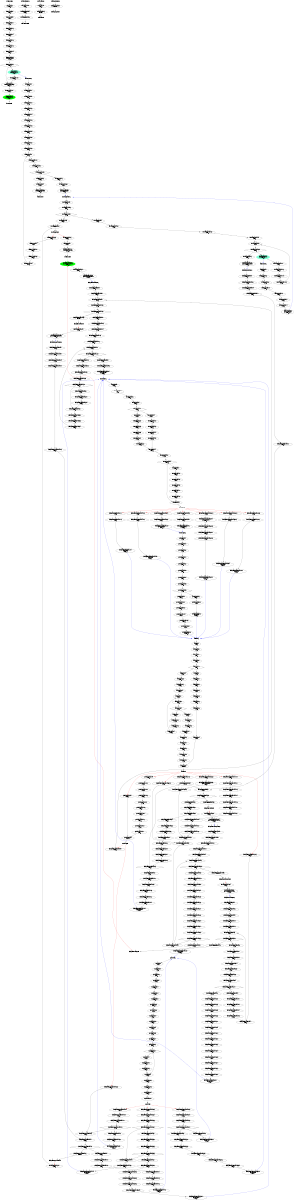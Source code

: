 digraph "CFG" {
fontsize=10;
orientation="portrait";
rankdir="TB";
size="10,8";
_thrFunc0___bb [fontsize=10, label="\"_thrFunc0___bb\"\nWCET=4", width="0.01"];
_thrFunc0___bb__7 [fontsize=10, label="\"_thrFunc0___bb__7\"\nWCET=4", width="0.01"];
_thrFunc0___bb__9 [fontsize=10, label="\"_thrFunc0___bb__9\"\nWCET=4", width="0.01"];
_thrFunc0___bb__11 [fontsize=10, label="\"_thrFunc0___bb__11\"\nWCET=4", width="0.01"];
_thrFunc0___bb__13 [fontsize=10, label="\"_thrFunc0___bb__13\"\nWCET=4", width="0.01"];
_thrFunc0___bb__14 [fontsize=10, label="\"_thrFunc0___bb__14\"\nWCET=4", width="0.01"];
_thrFunc0___bb__16 [fontsize=10, label="\"_thrFunc0___bb__16\"\nWCET=4", width="0.01"];
_thrFunc0___bb__18 [fontsize=10, label="\"_thrFunc0___bb__18\"\nWCET=6", width="0.01"];
_thrFunc0___bb__19 [fontsize=10, label="\"_thrFunc0___bb__19\"\nWCET=4", width="0.01"];
_thrFunc0___bb__20 [fontsize=10, label="_thrFunc0___bb__20\n(_thrFunc0_)mysingle\nWCET=13", width="0.01"];
_thrFunc0___bb__22 [fontsize=10, label="\"_thrFunc0___bb__22\"\nWCET=5", shape=diamond, width="0.01"];
_thrFunc0___bb11 [color=aquamarine, fontsize=10, label="_thrFunc0___bb11\nCREATE _taskFunc1_\nWCET=13", style=filled, width="0.01"];
_thrFunc0___bb11__1 [fontsize=10, label="\"_thrFunc0___bb11__1\"\nWCET=0", width="0.01"];
_thrFunc0___bb13 [fontsize=10, label="_thrFunc0___bb13\n(_thrFunc0_)leaving_single\nWCET=13", width="0.01"];
_thrFunc0___bb13__1 [fontsize=10, label="\"_thrFunc0___bb13__1\"\nWCET=0", width="0.01"];
_thrFunc0___bb14 [color=green, fontsize=10, label="_thrFunc0___bb14\n(_thrFunc0_)taskwait\nWCET=13", style=filled, width="0.01"];
_thrFunc0__entry [color="white", fontsize=10, height="0.01", label="_thrFunc0__entry", width="0.01"];
_thrFunc0__exit [color="white", fontsize=10, label="_thrFunc0__exit", width="0.01"];
_taskFunc1___bb [fontsize=10, label="\"_taskFunc1___bb\"\nWCET=4", width="0.01"];
_taskFunc1___bb__7 [fontsize=10, label="\"_taskFunc1___bb__7\"\nWCET=4", width="0.01"];
_taskFunc1___bb__9 [fontsize=10, label="\"_taskFunc1___bb__9\"\nWCET=4", width="0.01"];
_taskFunc1___bb__11 [fontsize=10, label="\"_taskFunc1___bb__11\"\nWCET=4", width="0.01"];
_taskFunc1___bb__13 [fontsize=10, label="\"_taskFunc1___bb__13\"\nWCET=4", width="0.01"];
_taskFunc1___bb__14 [fontsize=10, label="\"_taskFunc1___bb__14\"\nWCET=4", width="0.01"];
_taskFunc1___bb__16 [fontsize=10, label="\"_taskFunc1___bb__16\"\nWCET=4", width="0.01"];
_taskFunc1___bb__18 [fontsize=10, label="\"_taskFunc1___bb__18\"\nWCET=6", width="0.01"];
_taskFunc1___bb__19 [fontsize=10, label="\"_taskFunc1___bb__19\"\nWCET=4", width="0.01"];
_taskFunc1___bb__20 [fontsize=10, label="\"_taskFunc1___bb__20\"\nWCET=4", width="0.01"];
_taskFunc1___bb__21 [fontsize=10, label="\"_taskFunc1___bb__21\"\nWCET=4", width="0.01"];
_taskFunc1___bb__22 [fontsize=10, label="\"_taskFunc1___bb__22\"\nWCET=0", width="0.01"];
_taskFunc1___bb10 [fontsize=10, label="\"_taskFunc1___bb10\"\nWCET=4", width="0.01"];
_taskFunc1___bb10__1 [fontsize=10, label="\"_taskFunc1___bb10__1\"\nWCET=4", width="0.01"];
_taskFunc1___bb10__2 [fontsize=10, label="\"_taskFunc1___bb10__2\"\nWCET=4", width="0.01"];
_taskFunc1___bb10__5 [fontsize=10, label="\"_taskFunc1___bb10__5\"\nWCET=6", shape=diamond, width="0.01"];
_taskFunc1___bb16 [fontsize=10, label="\"_taskFunc1___bb16\"\nWCET=4", width="0.01"];
_taskFunc1___bb16__1 [fontsize=10, label="\"_taskFunc1___bb16__1\"\nWCET=4", width="0.01"];
_taskFunc1___bb16__2 [fontsize=10, label="_taskFunc1___bb16__2\nCALL sim_village_par\nWCET=13", width="0.01"];
_taskFunc1___bb16__3 [fontsize=10, label="\"_taskFunc1___bb16__3\"\nWCET=0", width="0.01"];
_taskFunc1___bb19 [fontsize=10, label="\"_taskFunc1___bb19\"\nWCET=4", width="0.01"];
_taskFunc1___bb19__1 [fontsize=10, label="\"_taskFunc1___bb19__1\"\nWCET=4", width="0.01"];
_taskFunc1___bb19__3 [fontsize=10, label="\"_taskFunc1___bb19__3\"\nWCET=6", width="0.01"];
_taskFunc1___bb19__4 [fontsize=10, label="\"_taskFunc1___bb19__4\"\nWCET=0", width="0.01"];
_taskFunc1___bb23 [fontsize=10, label="\"_taskFunc1___bb23\"\nWCET=0", width="0.01"];
_taskFunc1___bb24 [fontsize=10, label="\"_taskFunc1___bb24\"\nWCET=4", width="0.01"];
_taskFunc1___bb24__2 [fontsize=10, label="_taskFunc1___bb24__2\n(_taskFunc1_)taskenv_free\nWCET=13", width="0.01"];
_taskFunc1__entry [color="white", fontsize=10, height="0.01", label="_taskFunc1__entry", width="0.01"];
_taskFunc1__exit [color="white", fontsize=10, label="_taskFunc1__exit", width="0.01"];
sim_village_par__bb [fontsize=10, label="\"sim_village_par__bb\"\nWCET=4", width="0.01"];
sim_village_par__bb__5 [fontsize=10, label="\"sim_village_par__bb__5\"\nWCET=4", width="0.01"];
sim_village_par__bb__7 [fontsize=10, label="\"sim_village_par__bb__7\"\nWCET=5", shape=diamond, width="0.01"];
sim_village_par__bb3 [fontsize=10, label="\"sim_village_par__bb3\"\nWCET=0", width="0.01"];
sim_village_par__bb4 [fontsize=10, label="\"sim_village_par__bb4\"\nWCET=4", width="0.01"];
sim_village_par__bb4__2 [fontsize=10, label="\"sim_village_par__bb4__2\"\nWCET=6", width="0.01"];
sim_village_par__bb4__3 [fontsize=10, label="\"sim_village_par__bb4__3\"\nWCET=4", width="0.01"];
sim_village_par__bb4__4 [fontsize=10, label="\"sim_village_par__bb4__4\"\nWCET=0", width="0.01"];
sim_village_par__bb8 [fontsize=10, label="\"sim_village_par__bb8\"\nWCET=4", width="0.01"];
sim_village_par__bb8__2 [fontsize=10, label="\"sim_village_par__bb8__2\"\nWCET=5", shape=diamond, width="0.01"];
sim_village_par__bb11 [color=aquamarine, fontsize=10, label="sim_village_par__bb11\nCREATE _taskFunc0_\nWCET=13", style=filled, width="0.01"];
sim_village_par__bb11__1 [fontsize=10, label="\"sim_village_par__bb11__1\"\nWCET=4", width="0.01"];
sim_village_par__bb11__3 [fontsize=10, label="\"sim_village_par__bb11__3\"\nWCET=6", width="0.01"];
sim_village_par__bb11__4 [fontsize=10, label="\"sim_village_par__bb11__4\"\nWCET=4", width="0.01"];
sim_village_par__bb11__5 [fontsize=10, label="\"sim_village_par__bb11__5\"\nWCET=0", width="0.01"];
sim_village_par__bb16 [fontsize=10, label="\"sim_village_par__bb16\"\nWCET=4", width="0.01"];
sim_village_par__bb16__1 [fontsize=10, label="sim_village_par__bb16__1\nCALL check_patients_inside\nWCET=13", width="0.01"];
sim_village_par__bb16__2 [fontsize=10, label="\"sim_village_par__bb16__2\"\nWCET=4", width="0.01"];
sim_village_par__bb16__3 [fontsize=10, label="sim_village_par__bb16__3\nCALL check_patients_assess_par\nWCET=13", width="0.01"];
sim_village_par__bb16__4 [fontsize=10, label="\"sim_village_par__bb16__4\"\nWCET=4", width="0.01"];
sim_village_par__bb16__5 [fontsize=10, label="sim_village_par__bb16__5\nCALL check_patients_waiting\nWCET=13", width="0.01"];
sim_village_par__bb16__6 [color=green, fontsize=10, label="sim_village_par__bb16__6\n(sim_village_par)taskwait\nWCET=13", style=filled, width="0.01"];
sim_village_par__bb16__7 [fontsize=10, label="\"sim_village_par__bb16__7\"\nWCET=4", width="0.01"];
sim_village_par__bb16__8 [fontsize=10, label="sim_village_par__bb16__8\nCALL check_patients_realloc\nWCET=13", width="0.01"];
sim_village_par__bb16__9 [fontsize=10, label="\"sim_village_par__bb16__9\"\nWCET=4", width="0.01"];
sim_village_par__bb16__10 [fontsize=10, label="sim_village_par__bb16__10\nCALL check_patients_population\nWCET=13", width="0.01"];
sim_village_par__bb16__11 [fontsize=10, label="\"sim_village_par__bb16__11\"\nWCET=0", width="0.01"];
sim_village_par__bb22 [fontsize=10, label="\"sim_village_par__bb22\"\nRETURN\n", width="0.01"];
sim_village_par_entry [color="white", fontsize=10, height="0.01", label="sim_village_par_entry", width="0.01"];
sim_village_par_exit [color="white", fontsize=10, label="sim_village_par_exit", shape=diamond, width="0.01"];
_taskFunc0___bb [fontsize=10, label="\"_taskFunc0___bb\"\nWCET=4", width="0.01"];
_taskFunc0___bb__6 [fontsize=10, label="\"_taskFunc0___bb__6\"\nWCET=4", width="0.01"];
_taskFunc0___bb__8 [fontsize=10, label="\"_taskFunc0___bb__8\"\nWCET=4", width="0.01"];
_taskFunc0___bb__10 [fontsize=10, label="\"_taskFunc0___bb__10\"\nWCET=4", width="0.01"];
_taskFunc0___bb__12 [fontsize=10, label="\"_taskFunc0___bb__12\"\nWCET=4", width="0.01"];
_taskFunc0___bb__13 [fontsize=10, label="\"_taskFunc0___bb__13\"\nWCET=4", width="0.01"];
_taskFunc0___bb__14 [fontsize=10, label="\"_taskFunc0___bb__14\"\nWCET=4", width="0.01"];
_taskFunc0___bb__15 [fontsize=10, label="_taskFunc0___bb__15\nCALL sim_village_par\nWCET=13", width="0.01"];
_taskFunc0___bb__16 [fontsize=10, label="\"_taskFunc0___bb__16\"\nWCET=0", width="0.01"];
_taskFunc0___bb7 [fontsize=10, label="\"_taskFunc0___bb7\"\nWCET=4", width="0.01"];
_taskFunc0___bb7__2 [fontsize=10, label="_taskFunc0___bb7__2\n(_taskFunc0_)taskenv_free\nWCET=13", width="0.01"];
_taskFunc0__entry [color="white", fontsize=10, height="0.01", label="_taskFunc0__entry", width="0.01"];
_taskFunc0__exit [color="white", fontsize=10, label="_taskFunc0__exit", width="0.01"];
ort_taskenv_free__bb [fontsize=10, label="\"ort_taskenv_free__bb\"\nWCET=4", width="0.01"];
ort_taskenv_free__bb__4 [fontsize=10, label="\"ort_taskenv_free__bb__4\"\nWCET=4", width="0.01"];
ort_taskenv_free__bb__6 [fontsize=10, label="\"ort_taskenv_free__bb__6\"\nRETURN\n", width="0.01"];
ort_taskenv_free_entry [color="white", fontsize=10, height="0.01", label="ort_taskenv_free_entry", width="0.01"];
ort_taskenv_free_exit [color="white", fontsize=10, label="ort_taskenv_free_exit", width="0.01"];
check_patients_inside__bb [fontsize=10, label="\"check_patients_inside__bb\"\nWCET=4", width="0.01"];
check_patients_inside__bb__6 [fontsize=10, label="\"check_patients_inside__bb__6\"\nWCET=4", width="0.01"];
check_patients_inside__bb__9 [fontsize=10, label="\"check_patients_inside__bb__9\"\nWCET=8", width="0.01"];
check_patients_inside__bb__10 [fontsize=10, label="\"check_patients_inside__bb__10\"\nWCET=4", width="0.01"];
check_patients_inside__bb__12 [fontsize=10, label="\"check_patients_inside__bb__12\"\nWCET=0", width="0.01"];
check_patients_inside__bb5 [fontsize=10, label="\"check_patients_inside__bb5\"\nWCET=4", width="0.01"];
check_patients_inside__bb5__2 [fontsize=10, label="\"check_patients_inside__bb5__2\"\nWCET=5", shape=diamond, width="0.01"];
check_patients_inside__bb8 [fontsize=10, label="\"check_patients_inside__bb8\"\nWCET=4", width="0.01"];
check_patients_inside__bb8__1 [fontsize=10, label="\"check_patients_inside__bb8__1\"\nWCET=4", width="0.01"];
check_patients_inside__bb8__2 [fontsize=10, label="\"check_patients_inside__bb8__2\"\nWCET=4", width="0.01"];
check_patients_inside__bb8__4 [fontsize=10, label="\"check_patients_inside__bb8__4\"\nWCET=6", width="0.01"];
check_patients_inside__bb8__5 [fontsize=10, label="\"check_patients_inside__bb8__5\"\nWCET=4", width="0.01"];
check_patients_inside__bb8__6 [fontsize=10, label="\"check_patients_inside__bb8__6\"\nWCET=4", width="0.01"];
check_patients_inside__bb8__7 [fontsize=10, label="\"check_patients_inside__bb8__7\"\nWCET=6", width="0.01"];
check_patients_inside__bb8__8 [fontsize=10, label="\"check_patients_inside__bb8__8\"\nWCET=4", width="0.01"];
check_patients_inside__bb8__10 [fontsize=10, label="\"check_patients_inside__bb8__10\"\nWCET=6", width="0.01"];
check_patients_inside__bb8__11 [fontsize=10, label="\"check_patients_inside__bb8__11\"\nWCET=4", width="0.01"];
check_patients_inside__bb8__13 [fontsize=10, label="\"check_patients_inside__bb8__13\"\nWCET=6", width="0.01"];
check_patients_inside__bb8__15 [fontsize=10, label="\"check_patients_inside__bb8__15\"\nWCET=5", shape=diamond, width="0.01"];
check_patients_inside__bb21 [fontsize=10, label="\"check_patients_inside__bb21\"\nWCET=4", width="0.01"];
check_patients_inside__bb21__2 [fontsize=10, label="\"check_patients_inside__bb21__2\"\nWCET=8", width="0.01"];
check_patients_inside__bb21__3 [fontsize=10, label="\"check_patients_inside__bb21__3\"\nWCET=4", width="0.01"];
check_patients_inside__bb21__5 [fontsize=10, label="\"check_patients_inside__bb21__5\"\nWCET=6", width="0.01"];
check_patients_inside__bb21__6 [fontsize=10, label="\"check_patients_inside__bb21__6\"\nWCET=4", width="0.01"];
check_patients_inside__bb21__9 [fontsize=10, label="\"check_patients_inside__bb21__9\"\nWCET=4", width="0.01"];
check_patients_inside__bb21__10 [fontsize=10, label="check_patients_inside__bb21__10\nCALL removeList\nWCET=17", width="0.01"];
check_patients_inside__bb21__11 [fontsize=10, label="\"check_patients_inside__bb21__11\"\nWCET=4", width="0.01"];
check_patients_inside__bb21__13 [fontsize=10, label="\"check_patients_inside__bb21__13\"\nWCET=4", width="0.01"];
check_patients_inside__bb21__14 [fontsize=10, label="check_patients_inside__bb21__14\nCALL addList\nWCET=15", width="0.01"];
check_patients_inside__bb21__15 [fontsize=10, label="\"check_patients_inside__bb21__15\"\nWCET=0", width="0.01"];
check_patients_inside__bb34 [fontsize=10, label="\"check_patients_inside__bb34\"\nWCET=0", width="0.01"];
check_patients_inside__bb35 [fontsize=10, label="\"check_patients_inside__bb35\"\nRETURN\n", width="0.01"];
check_patients_inside_entry [color="white", fontsize=10, height="0.01", label="check_patients_inside_entry", width="0.01"];
check_patients_inside_exit [color="white", fontsize=10, label="check_patients_inside_exit", width="0.01"];
removeList__bb [fontsize=10, label="\"removeList__bb\"\nWCET=4", width="0.01"];
removeList__bb__4 [fontsize=10, label="\"removeList__bb__4\"\nWCET=4", width="0.01"];
removeList__bb__6 [fontsize=10, label="\"removeList__bb__6\"\nWCET=4", width="0.01"];
removeList__bb__8 [fontsize=10, label="\"removeList__bb__8\"\nWCET=6", width="0.01"];
removeList__bb__10 [fontsize=10, label="\"removeList__bb__10\"\nWCET=5", shape=diamond, width="0.01"];
removeList__bb6 [fontsize=10, label="\"removeList__bb6\"\nWCET=4", width="0.01"];
removeList__bb6__2 [fontsize=10, label="\"removeList__bb6__2\"\nWCET=6", width="0.01"];
removeList__bb6__3 [fontsize=10, label="\"removeList__bb6__3\"\nWCET=4", width="0.01"];
removeList__bb6__5 [fontsize=10, label="\"removeList__bb6__5\"\nWCET=6", width="0.01"];
removeList__bb6__7 [fontsize=10, label="\"removeList__bb6__7\"\nWCET=6", width="0.01"];
removeList__bb6__8 [fontsize=10, label="\"removeList__bb6__8\"\nWCET=0", width="0.01"];
removeList__bb14 [fontsize=10, label="\"removeList__bb14\"\nWCET=4", width="0.01"];
removeList__bb14__2 [fontsize=10, label="\"removeList__bb14__2\"\nWCET=6", width="0.01"];
removeList__bb14__3 [fontsize=10, label="\"removeList__bb14__3\"\nWCET=4", width="0.01"];
removeList__bb14__4 [fontsize=10, label="\"removeList__bb14__4\"\nWCET=4", width="0.01"];
removeList__bb14__5 [fontsize=10, label="\"removeList__bb14__5\"\nWCET=0", width="0.01"];
removeList__bb19 [fontsize=10, label="\"removeList__bb19\"\nWCET=4", width="0.01"];
removeList__bb19__2 [fontsize=10, label="\"removeList__bb19__2\"\nWCET=6", width="0.01"];
removeList__bb19__4 [fontsize=10, label="\"removeList__bb19__4\"\nWCET=5", shape=diamond, width="0.01"];
removeList__bb24 [fontsize=10, label="\"removeList__bb24\"\nWCET=4", width="0.01"];
removeList__bb24__2 [fontsize=10, label="\"removeList__bb24__2\"\nWCET=6", width="0.01"];
removeList__bb24__3 [fontsize=10, label="\"removeList__bb24__3\"\nWCET=4", width="0.01"];
removeList__bb24__5 [fontsize=10, label="\"removeList__bb24__5\"\nWCET=6", width="0.01"];
removeList__bb24__7 [fontsize=10, label="\"removeList__bb24__7\"\nWCET=6", width="0.01"];
removeList__bb24__8 [fontsize=10, label="\"removeList__bb24__8\"\nWCET=0", width="0.01"];
removeList__bb32 [fontsize=10, label="\"removeList__bb32\"\nRETURN\n", width="0.01"];
removeList_entry [color="white", fontsize=10, height="0.01", label="removeList_entry", width="0.01"];
removeList_exit [color="white", fontsize=10, label="removeList_exit", shape=diamond, width="0.01"];
addList__bb [fontsize=10, label="\"addList__bb\"\nWCET=4", width="0.01"];
addList__bb__5 [fontsize=10, label="\"addList__bb__5\"\nWCET=4", width="0.01"];
addList__bb__7 [fontsize=10, label="\"addList__bb__7\"\nWCET=4", width="0.01"];
addList__bb__8 [fontsize=10, label="\"addList__bb__8\"\nWCET=4", width="0.01"];
addList__bb__10 [fontsize=10, label="\"addList__bb__10\"\nWCET=5", shape=diamond, width="0.01"];
addList__bb5 [fontsize=10, label="\"addList__bb5\"\nWCET=4", width="0.01"];
addList__bb5__1 [fontsize=10, label="\"addList__bb5__1\"\nWCET=4", width="0.01"];
addList__bb5__2 [fontsize=10, label="\"addList__bb5__2\"\nWCET=4", width="0.01"];
addList__bb5__3 [fontsize=10, label="\"addList__bb5__3\"\nWCET=4", width="0.01"];
addList__bb5__5 [fontsize=10, label="\"addList__bb5__5\"\nWCET=6", width="0.01"];
addList__bb5__6 [fontsize=10, label="\"addList__bb5__6\"\nWCET=4", width="0.01"];
addList__bb5__8 [fontsize=10, label="\"addList__bb5__8\"\nWCET=6", width="0.01"];
addList__bb5__9 [fontsize=10, label="\"addList__bb5__9\"\nWCET=0", width="0.01"];
addList__bb12 [fontsize=10, label="\"addList__bb12\"\nWCET=4", width="0.01"];
addList__bb12__2 [fontsize=10, label="\"addList__bb12__2\"\nWCET=4", width="0.01"];
addList__bb12__3 [fontsize=10, label="\"addList__bb12__3\"\nWCET=4", width="0.01"];
addList__bb12__4 [fontsize=10, label="\"addList__bb12__4\"\nWCET=0", width="0.01"];
addList__bb15 [fontsize=10, label="\"addList__bb15\"\nWCET=4", width="0.01"];
addList__bb15__2 [fontsize=10, label="\"addList__bb15__2\"\nWCET=6", width="0.01"];
addList__bb15__4 [fontsize=10, label="\"addList__bb15__4\"\nWCET=5", shape=diamond, width="0.01"];
addList__bb20 [fontsize=10, label="\"addList__bb20\"\nWCET=4", width="0.01"];
addList__bb20__2 [fontsize=10, label="\"addList__bb20__2\"\nWCET=6", width="0.01"];
addList__bb20__3 [fontsize=10, label="\"addList__bb20__3\"\nWCET=4", width="0.01"];
addList__bb20__4 [fontsize=10, label="\"addList__bb20__4\"\nWCET=0", width="0.01"];
addList__bb24 [fontsize=10, label="\"addList__bb24\"\nWCET=4", width="0.01"];
addList__bb24__1 [fontsize=10, label="\"addList__bb24__1\"\nWCET=4", width="0.01"];
addList__bb24__3 [fontsize=10, label="\"addList__bb24__3\"\nWCET=6", width="0.01"];
addList__bb24__4 [fontsize=10, label="\"addList__bb24__4\"\nWCET=4", width="0.01"];
addList__bb24__5 [fontsize=10, label="\"addList__bb24__5\"\nWCET=4", width="0.01"];
addList__bb24__7 [fontsize=10, label="\"addList__bb24__7\"\nWCET=6", width="0.01"];
addList__bb24__8 [fontsize=10, label="\"addList__bb24__8\"\nWCET=4", width="0.01"];
addList__bb24__10 [fontsize=10, label="\"addList__bb24__10\"\nWCET=6", width="0.01"];
addList__bb24__11 [fontsize=10, label="\"addList__bb24__11\"\nWCET=0", width="0.01"];
addList__bb33 [fontsize=10, label="\"addList__bb33\"\nRETURN\n", width="0.01"];
addList_entry [color="white", fontsize=10, height="0.01", label="addList_entry", width="0.01"];
addList_exit [color="white", fontsize=10, label="addList_exit", shape=diamond, width="0.01"];
check_patients_assess_par__bb [fontsize=10, label="\"check_patients_assess_par__bb\"\nWCET=4", width="0.01"];
check_patients_assess_par__bb__7 [fontsize=10, label="\"check_patients_assess_par__bb__7\"\nWCET=4", width="0.01"];
check_patients_assess_par__bb__10 [fontsize=10, label="\"check_patients_assess_par__bb__10\"\nWCET=8", width="0.01"];
check_patients_assess_par__bb__11 [fontsize=10, label="\"check_patients_assess_par__bb__11\"\nWCET=4", width="0.01"];
check_patients_assess_par__bb__14 [fontsize=10, label="\"check_patients_assess_par__bb__14\"\nWCET=0", width="0.01"];
check_patients_assess_par__bb5 [fontsize=10, label="\"check_patients_assess_par__bb5\"\nWCET=4", width="0.01"];
check_patients_assess_par__bb5__2 [fontsize=10, label="\"check_patients_assess_par__bb5__2\"\nWCET=5", shape=diamond, width="0.01"];
check_patients_assess_par__bb8 [fontsize=10, label="\"check_patients_assess_par__bb8\"\nWCET=4", width="0.01"];
check_patients_assess_par__bb8__1 [fontsize=10, label="\"check_patients_assess_par__bb8__1\"\nWCET=4", width="0.01"];
check_patients_assess_par__bb8__2 [fontsize=10, label="\"check_patients_assess_par__bb8__2\"\nWCET=4", width="0.01"];
check_patients_assess_par__bb8__4 [fontsize=10, label="\"check_patients_assess_par__bb8__4\"\nWCET=6", width="0.01"];
check_patients_assess_par__bb8__5 [fontsize=10, label="\"check_patients_assess_par__bb8__5\"\nWCET=4", width="0.01"];
check_patients_assess_par__bb8__6 [fontsize=10, label="\"check_patients_assess_par__bb8__6\"\nWCET=4", width="0.01"];
check_patients_assess_par__bb8__7 [fontsize=10, label="\"check_patients_assess_par__bb8__7\"\nWCET=6", width="0.01"];
check_patients_assess_par__bb8__8 [fontsize=10, label="\"check_patients_assess_par__bb8__8\"\nWCET=4", width="0.01"];
check_patients_assess_par__bb8__10 [fontsize=10, label="\"check_patients_assess_par__bb8__10\"\nWCET=6", width="0.01"];
check_patients_assess_par__bb8__11 [fontsize=10, label="\"check_patients_assess_par__bb8__11\"\nWCET=4", width="0.01"];
check_patients_assess_par__bb8__13 [fontsize=10, label="\"check_patients_assess_par__bb8__13\"\nWCET=6", width="0.01"];
check_patients_assess_par__bb8__15 [fontsize=10, label="\"check_patients_assess_par__bb8__15\"\nWCET=5", shape=diamond, width="0.01"];
check_patients_assess_par__bb21 [fontsize=10, label="\"check_patients_assess_par__bb21\"\nWCET=4", width="0.01"];
check_patients_assess_par__bb21__2 [fontsize=10, label="check_patients_assess_par__bb21__2\nCALL my_rand\nWCET=15", width="0.01"];
check_patients_assess_par__bb21__3 [fontsize=10, label="\"check_patients_assess_par__bb21__3\"\nWCET=4", width="0.01"];
check_patients_assess_par__bb21__4 [fontsize=10, label="\"check_patients_assess_par__bb21__4\"\nWCET=4", width="0.01"];
check_patients_assess_par__bb21__5 [fontsize=10, label="\"check_patients_assess_par__bb21__5\"\nWCET=4", width="0.01"];
check_patients_assess_par__bb21__7 [fontsize=10, label="\"check_patients_assess_par__bb21__7\"\nWCET=0", shape=diamond, width="0.01"];
check_patients_assess_par__bb28 [fontsize=10, label="\"check_patients_assess_par__bb28\"\nWCET=4", width="0.01"];
check_patients_assess_par__bb28__2 [fontsize=10, label="check_patients_assess_par__bb28__2\nCALL my_rand\nWCET=15", width="0.01"];
check_patients_assess_par__bb28__3 [fontsize=10, label="\"check_patients_assess_par__bb28__3\"\nWCET=4", width="0.01"];
check_patients_assess_par__bb28__4 [fontsize=10, label="\"check_patients_assess_par__bb28__4\"\nWCET=4", width="0.01"];
check_patients_assess_par__bb28__5 [fontsize=10, label="\"check_patients_assess_par__bb28__5\"\nWCET=4", width="0.01"];
check_patients_assess_par__bb28__7 [fontsize=10, label="\"check_patients_assess_par__bb28__7\"\nWCET=0", shape=diamond, width="0.01"];
check_patients_assess_par__bb35 [fontsize=10, label="\"check_patients_assess_par__bb35\"\nWCET=4", width="0.01"];
check_patients_assess_par__bb35__2 [fontsize=10, label="\"check_patients_assess_par__bb35__2\"\nWCET=6", width="0.01"];
check_patients_assess_par__bb35__3 [fontsize=10, label="\"check_patients_assess_par__bb35__3\"\nWCET=4", width="0.01"];
check_patients_assess_par__bb35__5 [fontsize=10, label="\"check_patients_assess_par__bb35__5\"\nWCET=5", shape=diamond, width="0.01"];
check_patients_assess_par__bb41 [fontsize=10, label="\"check_patients_assess_par__bb41\"\nWCET=4", width="0.01"];
check_patients_assess_par__bb41__3 [fontsize=10, label="\"check_patients_assess_par__bb41__3\"\nWCET=4", width="0.01"];
check_patients_assess_par__bb41__4 [fontsize=10, label="check_patients_assess_par__bb41__4\nCALL removeList\nWCET=17", width="0.01"];
check_patients_assess_par__bb41__5 [fontsize=10, label="\"check_patients_assess_par__bb41__5\"\nWCET=4", width="0.01"];
check_patients_assess_par__bb41__8 [fontsize=10, label="\"check_patients_assess_par__bb41__8\"\nWCET=4", width="0.01"];
check_patients_assess_par__bb41__9 [fontsize=10, label="check_patients_assess_par__bb41__9\nCALL addList\nWCET=17", width="0.01"];
check_patients_assess_par__bb41__10 [fontsize=10, label="\"check_patients_assess_par__bb41__10\"\nWCET=4", width="0.01"];
check_patients_assess_par__bb41__11 [fontsize=10, label="\"check_patients_assess_par__bb41__11\"\nWCET=4", width="0.01"];
check_patients_assess_par__bb41__13 [fontsize=10, label="\"check_patients_assess_par__bb41__13\"\nWCET=6", width="0.01"];
check_patients_assess_par__bb41__14 [fontsize=10, label="\"check_patients_assess_par__bb41__14\"\nWCET=4", width="0.01"];
check_patients_assess_par__bb41__16 [fontsize=10, label="\"check_patients_assess_par__bb41__16\"\nWCET=6", width="0.01"];
check_patients_assess_par__bb41__17 [fontsize=10, label="\"check_patients_assess_par__bb41__17\"\nWCET=4", width="0.01"];
check_patients_assess_par__bb41__18 [fontsize=10, label="\"check_patients_assess_par__bb41__18\"\nWCET=6", width="0.01"];
check_patients_assess_par__bb41__19 [fontsize=10, label="\"check_patients_assess_par__bb41__19\"\nWCET=4", width="0.01"];
check_patients_assess_par__bb41__21 [fontsize=10, label="\"check_patients_assess_par__bb41__21\"\nWCET=6", width="0.01"];
check_patients_assess_par__bb41__22 [fontsize=10, label="\"check_patients_assess_par__bb41__22\"\nWCET=0", width="0.01"];
check_patients_assess_par__bb60 [fontsize=10, label="\"check_patients_assess_par__bb60\"\nWCET=4", width="0.01"];
check_patients_assess_par__bb60__2 [fontsize=10, label="\"check_patients_assess_par__bb60__2\"\nWCET=8", width="0.01"];
check_patients_assess_par__bb60__3 [fontsize=10, label="\"check_patients_assess_par__bb60__3\"\nWCET=4", width="0.01"];
check_patients_assess_par__bb60__5 [fontsize=10, label="\"check_patients_assess_par__bb60__5\"\nWCET=6", width="0.01"];
check_patients_assess_par__bb60__6 [fontsize=10, label="\"check_patients_assess_par__bb60__6\"\nWCET=4", width="0.01"];
check_patients_assess_par__bb60__9 [fontsize=10, label="\"check_patients_assess_par__bb60__9\"\nWCET=4", width="0.01"];
check_patients_assess_par__bb60__10 [fontsize=10, label="check_patients_assess_par__bb60__10\nCALL removeList\nWCET=17", width="0.01"];
check_patients_assess_par__bb60__11 [fontsize=10, label="\"check_patients_assess_par__bb60__11\"\nWCET=4", width="0.01"];
check_patients_assess_par__bb60__14 [fontsize=10, label="check_patients_assess_par__bb60__14\nCALL omp_set_lock\nWCET=17", width="0.01"];
check_patients_assess_par__bb60__15 [fontsize=10, label="\"check_patients_assess_par__bb60__15\"\nWCET=4", width="0.01"];
check_patients_assess_par__bb60__17 [fontsize=10, label="\"check_patients_assess_par__bb60__17\"\nWCET=6", width="0.01"];
check_patients_assess_par__bb60__20 [fontsize=10, label="\"check_patients_assess_par__bb60__20\"\nWCET=4", width="0.01"];
check_patients_assess_par__bb60__21 [fontsize=10, label="check_patients_assess_par__bb60__21\nCALL addList\nWCET=17", width="0.01"];
check_patients_assess_par__bb60__22 [fontsize=10, label="\"check_patients_assess_par__bb60__22\"\nWCET=4", width="0.01"];
check_patients_assess_par__bb60__25 [fontsize=10, label="check_patients_assess_par__bb60__25\nCALL omp_unset_lock\nWCET=17", width="0.01"];
check_patients_assess_par__bb60__26 [fontsize=10, label="\"check_patients_assess_par__bb60__26\"\nWCET=0", width="0.01"];
check_patients_assess_par__bb82 [fontsize=10, label="\"check_patients_assess_par__bb82\"\nWCET=0", width="0.01"];
check_patients_assess_par__bb83 [fontsize=10, label="\"check_patients_assess_par__bb83\"\nWCET=4", width="0.01"];
check_patients_assess_par__bb83__2 [fontsize=10, label="\"check_patients_assess_par__bb83__2\"\nWCET=8", width="0.01"];
check_patients_assess_par__bb83__3 [fontsize=10, label="\"check_patients_assess_par__bb83__3\"\nWCET=4", width="0.01"];
check_patients_assess_par__bb83__5 [fontsize=10, label="\"check_patients_assess_par__bb83__5\"\nWCET=6", width="0.01"];
check_patients_assess_par__bb83__6 [fontsize=10, label="\"check_patients_assess_par__bb83__6\"\nWCET=4", width="0.01"];
check_patients_assess_par__bb83__9 [fontsize=10, label="\"check_patients_assess_par__bb83__9\"\nWCET=4", width="0.01"];
check_patients_assess_par__bb83__10 [fontsize=10, label="check_patients_assess_par__bb83__10\nCALL removeList\nWCET=17", width="0.01"];
check_patients_assess_par__bb83__11 [fontsize=10, label="\"check_patients_assess_par__bb83__11\"\nWCET=4", width="0.01"];
check_patients_assess_par__bb83__13 [fontsize=10, label="\"check_patients_assess_par__bb83__13\"\nWCET=4", width="0.01"];
check_patients_assess_par__bb83__14 [fontsize=10, label="check_patients_assess_par__bb83__14\nCALL addList\nWCET=15", width="0.01"];
check_patients_assess_par__bb83__15 [fontsize=10, label="\"check_patients_assess_par__bb83__15\"\nWCET=0", width="0.01"];
check_patients_assess_par__bb96 [fontsize=10, label="\"check_patients_assess_par__bb96\"\nWCET=0", width="0.01"];
check_patients_assess_par__bb97 [fontsize=10, label="\"check_patients_assess_par__bb97\"\nWCET=0", width="0.01"];
check_patients_assess_par__bb98 [fontsize=10, label="\"check_patients_assess_par__bb98\"\nRETURN\n", width="0.01"];
check_patients_assess_par_entry [color="white", fontsize=10, height="0.01", label="check_patients_assess_par_entry", width="0.01"];
check_patients_assess_par_exit [color="white", fontsize=10, label="check_patients_assess_par_exit", width="0.01"];
my_rand__bb [fontsize=10, label="\"my_rand__bb\"\nWCET=4", width="0.01"];
my_rand__bb__7 [fontsize=10, label="\"my_rand__bb__7\"\nWCET=4", width="0.01"];
my_rand__bb__8 [fontsize=10, label="\"my_rand__bb__8\"\nWCET=4", width="0.01"];
my_rand__bb__9 [fontsize=10, label="\"my_rand__bb__9\"\nWCET=4", width="0.01"];
my_rand__bb__10 [fontsize=10, label="\"my_rand__bb__10\"\nWCET=4", width="0.01"];
my_rand__bb__12 [fontsize=10, label="\"my_rand__bb__12\"\nWCET=8", width="0.01"];
my_rand__bb__13 [fontsize=10, label="\"my_rand__bb__13\"\nWCET=4", width="0.01"];
my_rand__bb__15 [fontsize=10, label="\"my_rand__bb__15\"\nWCET=16", width="0.01"];
my_rand__bb__16 [fontsize=10, label="\"my_rand__bb__16\"\nWCET=4", width="0.01"];
my_rand__bb__17 [fontsize=10, label="\"my_rand__bb__17\"\nWCET=4", width="0.01"];
my_rand__bb__21 [fontsize=10, label="\"my_rand__bb__21\"\nWCET=4", width="0.01"];
my_rand__bb__24 [fontsize=10, label="\"my_rand__bb__24\"\nWCET=20", width="0.01"];
my_rand__bb__25 [fontsize=10, label="\"my_rand__bb__25\"\nWCET=4", width="0.01"];
my_rand__bb__27 [fontsize=10, label="\"my_rand__bb__27\"\nWCET=8", width="0.01"];
my_rand__bb__28 [fontsize=10, label="\"my_rand__bb__28\"\nWCET=4", width="0.01"];
my_rand__bb__30 [fontsize=10, label="\"my_rand__bb__30\"\nWCET=5", shape=diamond, width="0.01"];
my_rand__bb19 [fontsize=10, label="\"my_rand__bb19\"\nWCET=4", width="0.01"];
my_rand__bb19__2 [fontsize=10, label="\"my_rand__bb19__2\"\nWCET=6", width="0.01"];
my_rand__bb19__3 [fontsize=10, label="\"my_rand__bb19__3\"\nWCET=0", width="0.01"];
my_rand__bb22 [fontsize=10, label="\"my_rand__bb22\"\nWCET=4", width="0.01"];
my_rand__bb22__2 [fontsize=10, label="\"my_rand__bb22__2\"\nWCET=4", width="0.01"];
my_rand__bb22__3 [fontsize=10, label="\"my_rand__bb22__3\"\nWCET=8", width="0.01"];
my_rand__bb22__4 [fontsize=10, label="\"my_rand__bb22__4\"\nWCET=4", width="0.01"];
my_rand__bb22__7 [fontsize=10, label="\"my_rand__bb22__7\"\nRETURN\n", width="0.01"];
my_rand_entry [color="white", fontsize=10, height="0.01", label="my_rand_entry", width="0.01"];
my_rand_exit [color="white", fontsize=10, label="my_rand_exit", shape=diamond, width="0.01"];
check_patients_waiting__bb [fontsize=10, label="\"check_patients_waiting__bb\"\nWCET=4", width="0.01"];
check_patients_waiting__bb__6 [fontsize=10, label="\"check_patients_waiting__bb__6\"\nWCET=4", width="0.01"];
check_patients_waiting__bb__9 [fontsize=10, label="\"check_patients_waiting__bb__9\"\nWCET=8", width="0.01"];
check_patients_waiting__bb__10 [fontsize=10, label="\"check_patients_waiting__bb__10\"\nWCET=4", width="0.01"];
check_patients_waiting__bb__12 [fontsize=10, label="\"check_patients_waiting__bb__12\"\nWCET=0", width="0.01"];
check_patients_waiting__bb5 [fontsize=10, label="\"check_patients_waiting__bb5\"\nWCET=4", width="0.01"];
check_patients_waiting__bb5__2 [fontsize=10, label="\"check_patients_waiting__bb5__2\"\nWCET=5", shape=diamond, width="0.01"];
check_patients_waiting__bb8 [fontsize=10, label="\"check_patients_waiting__bb8\"\nWCET=4", width="0.01"];
check_patients_waiting__bb8__1 [fontsize=10, label="\"check_patients_waiting__bb8__1\"\nWCET=4", width="0.01"];
check_patients_waiting__bb8__2 [fontsize=10, label="\"check_patients_waiting__bb8__2\"\nWCET=4", width="0.01"];
check_patients_waiting__bb8__4 [fontsize=10, label="\"check_patients_waiting__bb8__4\"\nWCET=6", width="0.01"];
check_patients_waiting__bb8__5 [fontsize=10, label="\"check_patients_waiting__bb8__5\"\nWCET=4", width="0.01"];
check_patients_waiting__bb8__6 [fontsize=10, label="\"check_patients_waiting__bb8__6\"\nWCET=4", width="0.01"];
check_patients_waiting__bb8__9 [fontsize=10, label="\"check_patients_waiting__bb8__9\"\nWCET=8", width="0.01"];
check_patients_waiting__bb8__11 [fontsize=10, label="\"check_patients_waiting__bb8__11\"\nWCET=5", shape=diamond, width="0.01"];
check_patients_waiting__bb18 [fontsize=10, label="\"check_patients_waiting__bb18\"\nWCET=4", width="0.01"];
check_patients_waiting__bb18__2 [fontsize=10, label="\"check_patients_waiting__bb18__2\"\nWCET=8", width="0.01"];
check_patients_waiting__bb18__3 [fontsize=10, label="\"check_patients_waiting__bb18__3\"\nWCET=4", width="0.01"];
check_patients_waiting__bb18__5 [fontsize=10, label="\"check_patients_waiting__bb18__5\"\nWCET=6", width="0.01"];
check_patients_waiting__bb18__6 [fontsize=10, label="\"check_patients_waiting__bb18__6\"\nWCET=4", width="0.01"];
check_patients_waiting__bb18__7 [fontsize=10, label="\"check_patients_waiting__bb18__7\"\nWCET=4", width="0.01"];
check_patients_waiting__bb18__9 [fontsize=10, label="\"check_patients_waiting__bb18__9\"\nWCET=6", width="0.01"];
check_patients_waiting__bb18__10 [fontsize=10, label="\"check_patients_waiting__bb18__10\"\nWCET=4", width="0.01"];
check_patients_waiting__bb18__12 [fontsize=10, label="\"check_patients_waiting__bb18__12\"\nWCET=6", width="0.01"];
check_patients_waiting__bb18__13 [fontsize=10, label="\"check_patients_waiting__bb18__13\"\nWCET=4", width="0.01"];
check_patients_waiting__bb18__14 [fontsize=10, label="\"check_patients_waiting__bb18__14\"\nWCET=6", width="0.01"];
check_patients_waiting__bb18__15 [fontsize=10, label="\"check_patients_waiting__bb18__15\"\nWCET=4", width="0.01"];
check_patients_waiting__bb18__17 [fontsize=10, label="\"check_patients_waiting__bb18__17\"\nWCET=6", width="0.01"];
check_patients_waiting__bb18__18 [fontsize=10, label="\"check_patients_waiting__bb18__18\"\nWCET=4", width="0.01"];
check_patients_waiting__bb18__21 [fontsize=10, label="\"check_patients_waiting__bb18__21\"\nWCET=4", width="0.01"];
check_patients_waiting__bb18__22 [fontsize=10, label="check_patients_waiting__bb18__22\nCALL removeList\nWCET=17", width="0.01"];
check_patients_waiting__bb18__23 [fontsize=10, label="\"check_patients_waiting__bb18__23\"\nWCET=4", width="0.01"];
check_patients_waiting__bb18__26 [fontsize=10, label="\"check_patients_waiting__bb18__26\"\nWCET=4", width="0.01"];
check_patients_waiting__bb18__27 [fontsize=10, label="check_patients_waiting__bb18__27\nCALL addList\nWCET=17", width="0.01"];
check_patients_waiting__bb18__28 [fontsize=10, label="\"check_patients_waiting__bb18__28\"\nWCET=0", width="0.01"];
check_patients_waiting__bb42 [fontsize=10, label="\"check_patients_waiting__bb42\"\nWCET=4", width="0.01"];
check_patients_waiting__bb42__1 [fontsize=10, label="\"check_patients_waiting__bb42__1\"\nWCET=6", width="0.01"];
check_patients_waiting__bb42__2 [fontsize=10, label="\"check_patients_waiting__bb42__2\"\nWCET=4", width="0.01"];
check_patients_waiting__bb42__4 [fontsize=10, label="\"check_patients_waiting__bb42__4\"\nWCET=6", width="0.01"];
check_patients_waiting__bb42__5 [fontsize=10, label="\"check_patients_waiting__bb42__5\"\nWCET=0", width="0.01"];
check_patients_waiting__bb47 [fontsize=10, label="\"check_patients_waiting__bb47\"\nWCET=0", width="0.01"];
check_patients_waiting__bb48 [fontsize=10, label="\"check_patients_waiting__bb48\"\nRETURN\n", width="0.01"];
check_patients_waiting_entry [color="white", fontsize=10, height="0.01", label="check_patients_waiting_entry", width="0.01"];
check_patients_waiting_exit [color="white", fontsize=10, label="check_patients_waiting_exit", width="0.01"];
ort_taskwait__bb [fontsize=10, label="\"ort_taskwait__bb\"\nWCET=4", width="0.01"];
ort_taskwait__bb__3 [fontsize=10, label="\"ort_taskwait__bb__3\"\nRETURN\n", width="0.01"];
ort_taskwait_entry [color="white", fontsize=10, height="0.01", label="ort_taskwait_entry", width="0.01"];
ort_taskwait_exit [color="white", fontsize=10, label="ort_taskwait_exit", width="0.01"];
check_patients_realloc__bb [fontsize=10, label="\"check_patients_realloc__bb\"\nWCET=4", width="0.01"];
check_patients_realloc__bb__7 [fontsize=10, label="\"check_patients_realloc__bb__7\"\nWCET=0", width="0.01"];
check_patients_realloc__bb1 [fontsize=10, label="\"check_patients_realloc__bb1\"\nWCET=4", width="0.01"];
check_patients_realloc__bb1__3 [fontsize=10, label="\"check_patients_realloc__bb1__3\"\nWCET=8", width="0.01"];
check_patients_realloc__bb1__5 [fontsize=10, label="\"check_patients_realloc__bb1__5\"\nWCET=5", shape=diamond, width="0.01"];
check_patients_realloc__bb7 [fontsize=10, label="\"check_patients_realloc__bb7\"\nWCET=4", width="0.01"];
check_patients_realloc__bb7__3 [fontsize=10, label="\"check_patients_realloc__bb7__3\"\nWCET=8", width="0.01"];
check_patients_realloc__bb7__4 [fontsize=10, label="\"check_patients_realloc__bb7__4\"\nWCET=4", width="0.01"];
check_patients_realloc__bb7__5 [fontsize=10, label="\"check_patients_realloc__bb7__5\"\nWCET=4", width="0.01"];
check_patients_realloc__bb7__6 [fontsize=10, label="\"check_patients_realloc__bb7__6\"\nWCET=0", width="0.01"];
check_patients_realloc__bb12 [fontsize=10, label="\"check_patients_realloc__bb12\"\nWCET=4", width="0.01"];
check_patients_realloc__bb12__2 [fontsize=10, label="\"check_patients_realloc__bb12__2\"\nWCET=5", shape=diamond, width="0.01"];
check_patients_realloc__bb15 [fontsize=10, label="\"check_patients_realloc__bb15\"\nWCET=4", width="0.01"];
check_patients_realloc__bb15__2 [fontsize=10, label="\"check_patients_realloc__bb15__2\"\nWCET=4", width="0.01"];
check_patients_realloc__bb15__3 [fontsize=10, label="\"check_patients_realloc__bb15__3\"\nWCET=4", width="0.01"];
check_patients_realloc__bb15__5 [fontsize=10, label="\"check_patients_realloc__bb15__5\"\nWCET=4", width="0.01"];
check_patients_realloc__bb15__7 [fontsize=10, label="\"check_patients_realloc__bb15__7\"\nWCET=5", shape=diamond, width="0.01"];
check_patients_realloc__bb23 [fontsize=10, label="\"check_patients_realloc__bb23\"\nWCET=4", width="0.01"];
check_patients_realloc__bb23__1 [fontsize=10, label="\"check_patients_realloc__bb23__1\"\nWCET=4", width="0.01"];
check_patients_realloc__bb23__2 [fontsize=10, label="\"check_patients_realloc__bb23__2\"\nWCET=0", width="0.01"];
check_patients_realloc__bb25 [fontsize=10, label="\"check_patients_realloc__bb25\"\nWCET=4", width="0.01"];
check_patients_realloc__bb25__2 [fontsize=10, label="\"check_patients_realloc__bb25__2\"\nWCET=6", width="0.01"];
check_patients_realloc__bb25__3 [fontsize=10, label="\"check_patients_realloc__bb25__3\"\nWCET=4", width="0.01"];
check_patients_realloc__bb25__4 [fontsize=10, label="\"check_patients_realloc__bb25__4\"\nWCET=0", width="0.01"];
check_patients_realloc__bb29 [fontsize=10, label="\"check_patients_realloc__bb29\"\nWCET=4", width="0.01"];
check_patients_realloc__bb29__3 [fontsize=10, label="\"check_patients_realloc__bb29__3\"\nWCET=4", width="0.01"];
check_patients_realloc__bb29__4 [fontsize=10, label="check_patients_realloc__bb29__4\nCALL removeList\nWCET=17", width="0.01"];
check_patients_realloc__bb29__5 [fontsize=10, label="\"check_patients_realloc__bb29__5\"\nWCET=4", width="0.01"];
check_patients_realloc__bb29__7 [fontsize=10, label="\"check_patients_realloc__bb29__7\"\nWCET=4", width="0.01"];
check_patients_realloc__bb29__8 [fontsize=10, label="check_patients_realloc__bb29__8\nCALL put_in_hosp\nWCET=15", width="0.01"];
check_patients_realloc__bb29__9 [fontsize=10, label="\"check_patients_realloc__bb29__9\"\nWCET=0", width="0.01"];
check_patients_realloc__bb37 [fontsize=10, label="\"check_patients_realloc__bb37\"\nRETURN\n", width="0.01"];
check_patients_realloc_entry [color="white", fontsize=10, height="0.01", label="check_patients_realloc_entry", width="0.01"];
check_patients_realloc_exit [color="white", fontsize=10, label="check_patients_realloc_exit", width="0.01"];
put_in_hosp__bb [fontsize=10, label="\"put_in_hosp__bb\"\nWCET=4", width="0.01"];
put_in_hosp__bb__4 [fontsize=10, label="\"put_in_hosp__bb__4\"\nWCET=4", width="0.01"];
put_in_hosp__bb__6 [fontsize=10, label="\"put_in_hosp__bb__6\"\nWCET=4", width="0.01"];
put_in_hosp__bb__7 [fontsize=10, label="\"put_in_hosp__bb__7\"\nWCET=6", width="0.01"];
put_in_hosp__bb__8 [fontsize=10, label="\"put_in_hosp__bb__8\"\nWCET=4", width="0.01"];
put_in_hosp__bb__10 [fontsize=10, label="\"put_in_hosp__bb__10\"\nWCET=6", width="0.01"];
put_in_hosp__bb__11 [fontsize=10, label="\"put_in_hosp__bb__11\"\nWCET=4", width="0.01"];
put_in_hosp__bb__13 [fontsize=10, label="\"put_in_hosp__bb__13\"\nWCET=6", width="0.01"];
put_in_hosp__bb__15 [fontsize=10, label="\"put_in_hosp__bb__15\"\nWCET=5", shape=diamond, width="0.01"];
put_in_hosp__bb10 [fontsize=10, label="\"put_in_hosp__bb10\"\nWCET=4", width="0.01"];
put_in_hosp__bb10__1 [fontsize=10, label="\"put_in_hosp__bb10__1\"\nWCET=6", width="0.01"];
put_in_hosp__bb10__2 [fontsize=10, label="\"put_in_hosp__bb10__2\"\nWCET=4", width="0.01"];
put_in_hosp__bb10__4 [fontsize=10, label="\"put_in_hosp__bb10__4\"\nWCET=6", width="0.01"];
put_in_hosp__bb10__5 [fontsize=10, label="\"put_in_hosp__bb10__5\"\nWCET=4", width="0.01"];
put_in_hosp__bb10__7 [fontsize=10, label="\"put_in_hosp__bb10__7\"\nWCET=4", width="0.01"];
put_in_hosp__bb10__8 [fontsize=10, label="put_in_hosp__bb10__8\nCALL addList\nWCET=15", width="0.01"];
put_in_hosp__bb10__9 [fontsize=10, label="\"put_in_hosp__bb10__9\"\nWCET=4", width="0.01"];
put_in_hosp__bb10__10 [fontsize=10, label="\"put_in_hosp__bb10__10\"\nWCET=4", width="0.01"];
put_in_hosp__bb10__12 [fontsize=10, label="\"put_in_hosp__bb10__12\"\nWCET=6", width="0.01"];
put_in_hosp__bb10__13 [fontsize=10, label="\"put_in_hosp__bb10__13\"\nWCET=4", width="0.01"];
put_in_hosp__bb10__15 [fontsize=10, label="\"put_in_hosp__bb10__15\"\nWCET=6", width="0.01"];
put_in_hosp__bb10__16 [fontsize=10, label="\"put_in_hosp__bb10__16\"\nWCET=4", width="0.01"];
put_in_hosp__bb10__17 [fontsize=10, label="\"put_in_hosp__bb10__17\"\nWCET=6", width="0.01"];
put_in_hosp__bb10__18 [fontsize=10, label="\"put_in_hosp__bb10__18\"\nWCET=4", width="0.01"];
put_in_hosp__bb10__20 [fontsize=10, label="\"put_in_hosp__bb10__20\"\nWCET=6", width="0.01"];
put_in_hosp__bb10__21 [fontsize=10, label="\"put_in_hosp__bb10__21\"\nWCET=0", width="0.01"];
put_in_hosp__bb28 [fontsize=10, label="\"put_in_hosp__bb28\"\nWCET=4", width="0.01"];
put_in_hosp__bb28__2 [fontsize=10, label="\"put_in_hosp__bb28__2\"\nWCET=4", width="0.01"];
put_in_hosp__bb28__3 [fontsize=10, label="put_in_hosp__bb28__3\nCALL addList\nWCET=15", width="0.01"];
put_in_hosp__bb28__4 [fontsize=10, label="\"put_in_hosp__bb28__4\"\nWCET=0", width="0.01"];
put_in_hosp__bb32 [fontsize=10, label="\"put_in_hosp__bb32\"\nRETURN\n", width="0.01"];
put_in_hosp_entry [color="white", fontsize=10, height="0.01", label="put_in_hosp_entry", width="0.01"];
put_in_hosp_exit [color="white", fontsize=10, label="put_in_hosp_exit", shape=diamond, width="0.01"];
check_patients_population__bb [fontsize=10, label="\"check_patients_population__bb\"\nWCET=4", width="0.01"];
check_patients_population__bb__7 [fontsize=10, label="\"check_patients_population__bb__7\"\nWCET=4", width="0.01"];
check_patients_population__bb__9 [fontsize=10, label="\"check_patients_population__bb__9\"\nWCET=6", width="0.01"];
check_patients_population__bb__10 [fontsize=10, label="\"check_patients_population__bb__10\"\nWCET=4", width="0.01"];
check_patients_population__bb__13 [fontsize=10, label="\"check_patients_population__bb__13\"\nWCET=0", width="0.01"];
check_patients_population__bb4 [fontsize=10, label="\"check_patients_population__bb4\"\nWCET=4", width="0.01"];
check_patients_population__bb4__2 [fontsize=10, label="\"check_patients_population__bb4__2\"\nWCET=5", shape=diamond, width="0.01"];
check_patients_population__bb7 [fontsize=10, label="\"check_patients_population__bb7\"\nWCET=4", width="0.01"];
check_patients_population__bb7__1 [fontsize=10, label="\"check_patients_population__bb7__1\"\nWCET=4", width="0.01"];
check_patients_population__bb7__2 [fontsize=10, label="\"check_patients_population__bb7__2\"\nWCET=4", width="0.01"];
check_patients_population__bb7__4 [fontsize=10, label="\"check_patients_population__bb7__4\"\nWCET=6", width="0.01"];
check_patients_population__bb7__5 [fontsize=10, label="\"check_patients_population__bb7__5\"\nWCET=4", width="0.01"];
check_patients_population__bb7__6 [fontsize=10, label="\"check_patients_population__bb7__6\"\nWCET=4", width="0.01"];
check_patients_population__bb7__8 [fontsize=10, label="check_patients_population__bb7__8\nCALL my_rand\nWCET=15", width="0.01"];
check_patients_population__bb7__9 [fontsize=10, label="\"check_patients_population__bb7__9\"\nWCET=4", width="0.01"];
check_patients_population__bb7__10 [fontsize=10, label="\"check_patients_population__bb7__10\"\nWCET=4", width="0.01"];
check_patients_population__bb7__11 [fontsize=10, label="\"check_patients_population__bb7__11\"\nWCET=4", width="0.01"];
check_patients_population__bb7__13 [fontsize=10, label="\"check_patients_population__bb7__13\"\nWCET=0", shape=diamond, width="0.01"];
check_patients_population__bb18 [fontsize=10, label="\"check_patients_population__bb18\"\nWCET=4", width="0.01"];
check_patients_population__bb18__2 [fontsize=10, label="\"check_patients_population__bb18__2\"\nWCET=4", width="0.01"];
check_patients_population__bb18__3 [fontsize=10, label="check_patients_population__bb18__3\nCALL removeList\nWCET=15", width="0.01"];
check_patients_population__bb18__4 [fontsize=10, label="\"check_patients_population__bb18__4\"\nWCET=4", width="0.01"];
check_patients_population__bb18__6 [fontsize=10, label="\"check_patients_population__bb18__6\"\nWCET=4", width="0.01"];
check_patients_population__bb18__7 [fontsize=10, label="check_patients_population__bb18__7\nCALL put_in_hosp\nWCET=15", width="0.01"];
check_patients_population__bb18__8 [fontsize=10, label="\"check_patients_population__bb18__8\"\nWCET=0", width="0.01"];
check_patients_population__bb25 [fontsize=10, label="\"check_patients_population__bb25\"\nWCET=0", width="0.01"];
check_patients_population__bb26 [fontsize=10, label="\"check_patients_population__bb26\"\nRETURN\n", width="0.01"];
check_patients_population_entry [color="white", fontsize=10, height="0.01", label="check_patients_population_entry", width="0.01"];
check_patients_population_exit [color="white", fontsize=10, label="check_patients_population_exit", width="0.01"];
ort_leaving_single__bb [fontsize=10, label="\"ort_leaving_single__bb\"\nRETURN\n", width="0.01"];
ort_leaving_single_entry [color="white", fontsize=10, height="0.01", label="ort_leaving_single_entry", width="0.01"];
ort_leaving_single_exit [color="white", fontsize=10, label="ort_leaving_single_exit", width="0.01"];
_thrFunc0___bb -> _thrFunc0___bb__7  [key=0];
_thrFunc0___bb__7 -> _thrFunc0___bb__9  [key=0];
_thrFunc0___bb__9 -> _thrFunc0___bb__11  [key=0];
_thrFunc0___bb__11 -> _thrFunc0___bb__13  [key=0];
_thrFunc0___bb__13 -> _thrFunc0___bb__14  [key=0];
_thrFunc0___bb__14 -> _thrFunc0___bb__16  [key=0];
_thrFunc0___bb__16 -> _thrFunc0___bb__18  [key=0];
_thrFunc0___bb__18 -> _thrFunc0___bb__19  [key=0];
_thrFunc0___bb__19 -> _thrFunc0___bb__20  [key=0];
_thrFunc0___bb__20 -> _thrFunc0___bb__22  [key=0];
_thrFunc0___bb__22 -> _thrFunc0___bb11  [key=0];
_thrFunc0___bb__22 -> _thrFunc0___bb13  [key=0];
_thrFunc0___bb11 -> _thrFunc0___bb11__1  [key=0];
_thrFunc0___bb11 -> _taskFunc1__entry  [color=blue, key=0];
_thrFunc0___bb11__1 -> _thrFunc0___bb13  [key=0];
_thrFunc0___bb13 -> _thrFunc0___bb13__1  [key=0];
_thrFunc0___bb13__1 -> _thrFunc0___bb14  [key=0];
_thrFunc0___bb14 -> _thrFunc0__exit  [key=0];
_thrFunc0__entry -> _thrFunc0___bb  [key=0];
_taskFunc1___bb -> _taskFunc1___bb__7  [key=0];
_taskFunc1___bb__7 -> _taskFunc1___bb__9  [key=0];
_taskFunc1___bb__9 -> _taskFunc1___bb__11  [key=0];
_taskFunc1___bb__11 -> _taskFunc1___bb__13  [key=0];
_taskFunc1___bb__13 -> _taskFunc1___bb__14  [key=0];
_taskFunc1___bb__14 -> _taskFunc1___bb__16  [key=0];
_taskFunc1___bb__16 -> _taskFunc1___bb__18  [key=0];
_taskFunc1___bb__18 -> _taskFunc1___bb__19  [key=0];
_taskFunc1___bb__19 -> _taskFunc1___bb__20  [key=0];
_taskFunc1___bb__20 -> _taskFunc1___bb__21  [key=0];
_taskFunc1___bb__21 -> _taskFunc1___bb__22  [key=0];
_taskFunc1___bb__22 -> _taskFunc1___bb10  [key=0];
_taskFunc1___bb10 -> _taskFunc1___bb10__1  [key=0];
_taskFunc1___bb10__1 -> _taskFunc1___bb10__2  [key=0];
_taskFunc1___bb10__2 -> _taskFunc1___bb10__5  [key=0];
_taskFunc1___bb10__5 -> _taskFunc1___bb16  [key=0];
_taskFunc1___bb10__5 -> _taskFunc1___bb23  [key=0];
_taskFunc1___bb16 -> _taskFunc1___bb16__1  [key=0];
_taskFunc1___bb16__1 -> _taskFunc1___bb16__2  [key=0];
_taskFunc1___bb16__2 -> sim_village_par_entry  [color=blue, key=0];
_taskFunc1___bb16__3 -> _taskFunc1___bb19  [key=0];
_taskFunc1___bb19 -> _taskFunc1___bb19__1  [key=0];
_taskFunc1___bb19__1 -> _taskFunc1___bb19__3  [key=0];
_taskFunc1___bb19__3 -> _taskFunc1___bb19__4  [key=0];
_taskFunc1___bb19__4 -> _taskFunc1___bb10  [key=0];
_taskFunc1___bb23 -> _taskFunc1___bb24  [key=0];
_taskFunc1___bb24 -> _taskFunc1___bb24__2  [key=0];
_taskFunc1___bb24__2 -> _taskFunc1__exit  [key=0];
_taskFunc1__entry -> _taskFunc1___bb  [key=0];
sim_village_par__bb -> sim_village_par__bb__5  [key=0];
sim_village_par__bb__5 -> sim_village_par__bb__7  [key=0];
sim_village_par__bb__7 -> sim_village_par__bb3  [key=0];
sim_village_par__bb__7 -> sim_village_par__bb4  [key=0];
sim_village_par__bb3 -> sim_village_par__bb22  [key=0];
sim_village_par__bb4 -> sim_village_par__bb4__2  [key=0];
sim_village_par__bb4__2 -> sim_village_par__bb4__3  [key=0];
sim_village_par__bb4__3 -> sim_village_par__bb4__4  [key=0];
sim_village_par__bb4__4 -> sim_village_par__bb8  [key=0];
sim_village_par__bb8 -> sim_village_par__bb8__2  [key=0];
sim_village_par__bb8__2 -> sim_village_par__bb11  [key=0];
sim_village_par__bb8__2 -> sim_village_par__bb16  [key=0];
sim_village_par__bb11 -> sim_village_par__bb11__1  [key=0];
sim_village_par__bb11 -> _taskFunc0__entry  [color=blue, key=0];
sim_village_par__bb11__1 -> sim_village_par__bb11__3  [key=0];
sim_village_par__bb11__3 -> sim_village_par__bb11__4  [key=0];
sim_village_par__bb11__4 -> sim_village_par__bb11__5  [key=0];
sim_village_par__bb11__5 -> sim_village_par__bb8  [key=0];
sim_village_par__bb16 -> sim_village_par__bb16__1  [key=0];
sim_village_par__bb16__1 -> check_patients_inside_entry  [color=blue, key=0];
sim_village_par__bb16__2 -> sim_village_par__bb16__3  [key=0];
sim_village_par__bb16__3 -> check_patients_assess_par_entry  [color=blue, key=0];
sim_village_par__bb16__4 -> sim_village_par__bb16__5  [key=0];
sim_village_par__bb16__5 -> check_patients_waiting_entry  [color=blue, key=0];
sim_village_par__bb16__6 -> sim_village_par__bb16__7  [key=0];
sim_village_par__bb16__7 -> sim_village_par__bb16__8  [key=0];
sim_village_par__bb16__8 -> check_patients_realloc_entry  [color=blue, key=0];
sim_village_par__bb16__9 -> sim_village_par__bb16__10  [key=0];
sim_village_par__bb16__10 -> check_patients_population_entry  [color=blue, key=0];
sim_village_par__bb16__11 -> sim_village_par__bb22  [key=0];
sim_village_par__bb22 -> sim_village_par_exit  [key=0];
sim_village_par_entry -> sim_village_par__bb  [key=0];
sim_village_par_exit -> _taskFunc1___bb16__3  [color=red, key=0];
sim_village_par_exit -> _taskFunc0___bb__16  [color=red, key=0];
_taskFunc0___bb -> _taskFunc0___bb__6  [key=0];
_taskFunc0___bb__6 -> _taskFunc0___bb__8  [key=0];
_taskFunc0___bb__8 -> _taskFunc0___bb__10  [key=0];
_taskFunc0___bb__10 -> _taskFunc0___bb__12  [key=0];
_taskFunc0___bb__12 -> _taskFunc0___bb__13  [key=0];
_taskFunc0___bb__13 -> _taskFunc0___bb__14  [key=0];
_taskFunc0___bb__14 -> _taskFunc0___bb__15  [key=0];
_taskFunc0___bb__15 -> sim_village_par_entry  [color=blue, key=0];
_taskFunc0___bb__16 -> _taskFunc0___bb7  [key=0];
_taskFunc0___bb7 -> _taskFunc0___bb7__2  [key=0];
_taskFunc0___bb7__2 -> _taskFunc0__exit  [key=0];
_taskFunc0__entry -> _taskFunc0___bb  [key=0];
_taskFunc0__exit -> sim_village_par__bb16__6  [color=green, key=0];
ort_taskenv_free__bb -> ort_taskenv_free__bb__4  [key=0];
ort_taskenv_free__bb__4 -> ort_taskenv_free__bb__6  [key=0];
ort_taskenv_free__bb__6 -> ort_taskenv_free_exit  [key=0];
ort_taskenv_free_entry -> ort_taskenv_free__bb  [key=0];
check_patients_inside__bb -> check_patients_inside__bb__6  [key=0];
check_patients_inside__bb__6 -> check_patients_inside__bb__9  [key=0];
check_patients_inside__bb__9 -> check_patients_inside__bb__10  [key=0];
check_patients_inside__bb__10 -> check_patients_inside__bb__12  [key=0];
check_patients_inside__bb__12 -> check_patients_inside__bb5  [key=0];
check_patients_inside__bb5 -> check_patients_inside__bb5__2  [key=0];
check_patients_inside__bb5__2 -> check_patients_inside__bb8  [key=0];
check_patients_inside__bb5__2 -> check_patients_inside__bb35  [key=0];
check_patients_inside__bb8 -> check_patients_inside__bb8__1  [key=0];
check_patients_inside__bb8__1 -> check_patients_inside__bb8__2  [key=0];
check_patients_inside__bb8__2 -> check_patients_inside__bb8__4  [key=0];
check_patients_inside__bb8__4 -> check_patients_inside__bb8__5  [key=0];
check_patients_inside__bb8__5 -> check_patients_inside__bb8__6  [key=0];
check_patients_inside__bb8__6 -> check_patients_inside__bb8__7  [key=0];
check_patients_inside__bb8__7 -> check_patients_inside__bb8__8  [key=0];
check_patients_inside__bb8__8 -> check_patients_inside__bb8__10  [key=0];
check_patients_inside__bb8__10 -> check_patients_inside__bb8__11  [key=0];
check_patients_inside__bb8__11 -> check_patients_inside__bb8__13  [key=0];
check_patients_inside__bb8__13 -> check_patients_inside__bb8__15  [key=0];
check_patients_inside__bb8__15 -> check_patients_inside__bb21  [key=0];
check_patients_inside__bb8__15 -> check_patients_inside__bb34  [key=0];
check_patients_inside__bb21 -> check_patients_inside__bb21__2  [key=0];
check_patients_inside__bb21__2 -> check_patients_inside__bb21__3  [key=0];
check_patients_inside__bb21__3 -> check_patients_inside__bb21__5  [key=0];
check_patients_inside__bb21__5 -> check_patients_inside__bb21__6  [key=0];
check_patients_inside__bb21__6 -> check_patients_inside__bb21__9  [key=0];
check_patients_inside__bb21__9 -> check_patients_inside__bb21__10  [key=0];
check_patients_inside__bb21__10 -> removeList_entry  [color=blue, key=0];
check_patients_inside__bb21__11 -> check_patients_inside__bb21__13  [key=0];
check_patients_inside__bb21__13 -> check_patients_inside__bb21__14  [key=0];
check_patients_inside__bb21__14 -> addList_entry  [color=blue, key=0];
check_patients_inside__bb21__15 -> check_patients_inside__bb34  [key=0];
check_patients_inside__bb34 -> check_patients_inside__bb5  [key=0];
check_patients_inside__bb35 -> check_patients_inside_exit  [key=0];
check_patients_inside_entry -> check_patients_inside__bb  [key=0];
check_patients_inside_exit -> sim_village_par__bb16__2  [color=red, key=0];
removeList__bb -> removeList__bb__4  [key=0];
removeList__bb__4 -> removeList__bb__6  [key=0];
removeList__bb__6 -> removeList__bb__8  [key=0];
removeList__bb__8 -> removeList__bb__10  [key=0];
removeList__bb__10 -> removeList__bb6  [key=0];
removeList__bb__10 -> removeList__bb14  [key=0];
removeList__bb6 -> removeList__bb6__2  [key=0];
removeList__bb6__2 -> removeList__bb6__3  [key=0];
removeList__bb6__3 -> removeList__bb6__5  [key=0];
removeList__bb6__5 -> removeList__bb6__7  [key=0];
removeList__bb6__7 -> removeList__bb6__8  [key=0];
removeList__bb6__8 -> removeList__bb19  [key=0];
removeList__bb14 -> removeList__bb14__2  [key=0];
removeList__bb14__2 -> removeList__bb14__3  [key=0];
removeList__bb14__3 -> removeList__bb14__4  [key=0];
removeList__bb14__4 -> removeList__bb14__5  [key=0];
removeList__bb14__5 -> removeList__bb19  [key=0];
removeList__bb19 -> removeList__bb19__2  [key=0];
removeList__bb19__2 -> removeList__bb19__4  [key=0];
removeList__bb19__4 -> removeList__bb24  [key=0];
removeList__bb19__4 -> removeList__bb32  [key=0];
removeList__bb24 -> removeList__bb24__2  [key=0];
removeList__bb24__2 -> removeList__bb24__3  [key=0];
removeList__bb24__3 -> removeList__bb24__5  [key=0];
removeList__bb24__5 -> removeList__bb24__7  [key=0];
removeList__bb24__7 -> removeList__bb24__8  [key=0];
removeList__bb24__8 -> removeList__bb32  [key=0];
removeList__bb32 -> removeList_exit  [key=0];
removeList_entry -> removeList__bb  [key=0];
removeList_exit -> check_patients_inside__bb21__11  [color=red, key=0];
removeList_exit -> check_patients_assess_par__bb41__5  [color=red, key=0];
removeList_exit -> check_patients_assess_par__bb60__11  [color=red, key=0];
removeList_exit -> check_patients_assess_par__bb83__11  [color=red, key=0];
removeList_exit -> check_patients_waiting__bb18__23  [color=red, key=0];
removeList_exit -> check_patients_realloc__bb29__5  [color=red, key=0];
removeList_exit -> check_patients_population__bb18__4  [color=red, key=0];
addList__bb -> addList__bb__5  [key=0];
addList__bb__5 -> addList__bb__7  [key=0];
addList__bb__7 -> addList__bb__8  [key=0];
addList__bb__8 -> addList__bb__10  [key=0];
addList__bb__10 -> addList__bb5  [key=0];
addList__bb__10 -> addList__bb12  [key=0];
addList__bb5 -> addList__bb5__1  [key=0];
addList__bb5__1 -> addList__bb5__2  [key=0];
addList__bb5__2 -> addList__bb5__3  [key=0];
addList__bb5__3 -> addList__bb5__5  [key=0];
addList__bb5__5 -> addList__bb5__6  [key=0];
addList__bb5__6 -> addList__bb5__8  [key=0];
addList__bb5__8 -> addList__bb5__9  [key=0];
addList__bb5__9 -> addList__bb33  [key=0];
addList__bb12 -> addList__bb12__2  [key=0];
addList__bb12__2 -> addList__bb12__3  [key=0];
addList__bb12__3 -> addList__bb12__4  [key=0];
addList__bb12__4 -> addList__bb15  [key=0];
addList__bb15 -> addList__bb15__2  [key=0];
addList__bb15__2 -> addList__bb15__4  [key=0];
addList__bb15__4 -> addList__bb20  [key=0];
addList__bb15__4 -> addList__bb24  [key=0];
addList__bb20 -> addList__bb20__2  [key=0];
addList__bb20__2 -> addList__bb20__3  [key=0];
addList__bb20__3 -> addList__bb20__4  [key=0];
addList__bb20__4 -> addList__bb15  [key=0];
addList__bb24 -> addList__bb24__1  [key=0];
addList__bb24__1 -> addList__bb24__3  [key=0];
addList__bb24__3 -> addList__bb24__4  [key=0];
addList__bb24__4 -> addList__bb24__5  [key=0];
addList__bb24__5 -> addList__bb24__7  [key=0];
addList__bb24__7 -> addList__bb24__8  [key=0];
addList__bb24__8 -> addList__bb24__10  [key=0];
addList__bb24__10 -> addList__bb24__11  [key=0];
addList__bb24__11 -> addList__bb33  [key=0];
addList__bb33 -> addList_exit  [key=0];
addList_entry -> addList__bb  [key=0];
addList_exit -> check_patients_inside__bb21__15  [color=red, key=0];
addList_exit -> check_patients_assess_par__bb41__10  [color=red, key=0];
addList_exit -> check_patients_assess_par__bb60__22  [color=red, key=0];
addList_exit -> check_patients_assess_par__bb83__15  [color=red, key=0];
addList_exit -> check_patients_waiting__bb18__28  [color=red, key=0];
addList_exit -> put_in_hosp__bb10__9  [color=red, key=0];
addList_exit -> put_in_hosp__bb28__4  [color=red, key=0];
check_patients_assess_par__bb -> check_patients_assess_par__bb__7  [key=0];
check_patients_assess_par__bb__7 -> check_patients_assess_par__bb__10  [key=0];
check_patients_assess_par__bb__10 -> check_patients_assess_par__bb__11  [key=0];
check_patients_assess_par__bb__11 -> check_patients_assess_par__bb__14  [key=0];
check_patients_assess_par__bb__14 -> check_patients_assess_par__bb5  [key=0];
check_patients_assess_par__bb5 -> check_patients_assess_par__bb5__2  [key=0];
check_patients_assess_par__bb5__2 -> check_patients_assess_par__bb8  [key=0];
check_patients_assess_par__bb5__2 -> check_patients_assess_par__bb98  [key=0];
check_patients_assess_par__bb8 -> check_patients_assess_par__bb8__1  [key=0];
check_patients_assess_par__bb8__1 -> check_patients_assess_par__bb8__2  [key=0];
check_patients_assess_par__bb8__2 -> check_patients_assess_par__bb8__4  [key=0];
check_patients_assess_par__bb8__4 -> check_patients_assess_par__bb8__5  [key=0];
check_patients_assess_par__bb8__5 -> check_patients_assess_par__bb8__6  [key=0];
check_patients_assess_par__bb8__6 -> check_patients_assess_par__bb8__7  [key=0];
check_patients_assess_par__bb8__7 -> check_patients_assess_par__bb8__8  [key=0];
check_patients_assess_par__bb8__8 -> check_patients_assess_par__bb8__10  [key=0];
check_patients_assess_par__bb8__10 -> check_patients_assess_par__bb8__11  [key=0];
check_patients_assess_par__bb8__11 -> check_patients_assess_par__bb8__13  [key=0];
check_patients_assess_par__bb8__13 -> check_patients_assess_par__bb8__15  [key=0];
check_patients_assess_par__bb8__15 -> check_patients_assess_par__bb21  [key=0];
check_patients_assess_par__bb8__15 -> check_patients_assess_par__bb97  [key=0];
check_patients_assess_par__bb21 -> check_patients_assess_par__bb21__2  [key=0];
check_patients_assess_par__bb21__2 -> my_rand_entry  [color=blue, key=0];
check_patients_assess_par__bb21__3 -> check_patients_assess_par__bb21__4  [key=0];
check_patients_assess_par__bb21__4 -> check_patients_assess_par__bb21__5  [key=0];
check_patients_assess_par__bb21__5 -> check_patients_assess_par__bb21__7  [key=0];
check_patients_assess_par__bb21__7 -> check_patients_assess_par__bb28  [key=0];
check_patients_assess_par__bb21__7 -> check_patients_assess_par__bb83  [key=0];
check_patients_assess_par__bb28 -> check_patients_assess_par__bb28__2  [key=0];
check_patients_assess_par__bb28__2 -> my_rand_entry  [color=blue, key=0];
check_patients_assess_par__bb28__3 -> check_patients_assess_par__bb28__4  [key=0];
check_patients_assess_par__bb28__4 -> check_patients_assess_par__bb28__5  [key=0];
check_patients_assess_par__bb28__5 -> check_patients_assess_par__bb28__7  [key=0];
check_patients_assess_par__bb28__7 -> check_patients_assess_par__bb41  [key=0];
check_patients_assess_par__bb28__7 -> check_patients_assess_par__bb35  [key=0];
check_patients_assess_par__bb35 -> check_patients_assess_par__bb35__2  [key=0];
check_patients_assess_par__bb35__2 -> check_patients_assess_par__bb35__3  [key=0];
check_patients_assess_par__bb35__3 -> check_patients_assess_par__bb35__5  [key=0];
check_patients_assess_par__bb35__5 -> check_patients_assess_par__bb41  [key=0];
check_patients_assess_par__bb35__5 -> check_patients_assess_par__bb60  [key=0];
check_patients_assess_par__bb41 -> check_patients_assess_par__bb41__3  [key=0];
check_patients_assess_par__bb41__3 -> check_patients_assess_par__bb41__4  [key=0];
check_patients_assess_par__bb41__4 -> removeList_entry  [color=blue, key=0];
check_patients_assess_par__bb41__5 -> check_patients_assess_par__bb41__8  [key=0];
check_patients_assess_par__bb41__8 -> check_patients_assess_par__bb41__9  [key=0];
check_patients_assess_par__bb41__9 -> addList_entry  [color=blue, key=0];
check_patients_assess_par__bb41__10 -> check_patients_assess_par__bb41__11  [key=0];
check_patients_assess_par__bb41__11 -> check_patients_assess_par__bb41__13  [key=0];
check_patients_assess_par__bb41__13 -> check_patients_assess_par__bb41__14  [key=0];
check_patients_assess_par__bb41__14 -> check_patients_assess_par__bb41__16  [key=0];
check_patients_assess_par__bb41__16 -> check_patients_assess_par__bb41__17  [key=0];
check_patients_assess_par__bb41__17 -> check_patients_assess_par__bb41__18  [key=0];
check_patients_assess_par__bb41__18 -> check_patients_assess_par__bb41__19  [key=0];
check_patients_assess_par__bb41__19 -> check_patients_assess_par__bb41__21  [key=0];
check_patients_assess_par__bb41__21 -> check_patients_assess_par__bb41__22  [key=0];
check_patients_assess_par__bb41__22 -> check_patients_assess_par__bb82  [key=0];
check_patients_assess_par__bb60 -> check_patients_assess_par__bb60__2  [key=0];
check_patients_assess_par__bb60__2 -> check_patients_assess_par__bb60__3  [key=0];
check_patients_assess_par__bb60__3 -> check_patients_assess_par__bb60__5  [key=0];
check_patients_assess_par__bb60__5 -> check_patients_assess_par__bb60__6  [key=0];
check_patients_assess_par__bb60__6 -> check_patients_assess_par__bb60__9  [key=0];
check_patients_assess_par__bb60__9 -> check_patients_assess_par__bb60__10  [key=0];
check_patients_assess_par__bb60__10 -> removeList_entry  [color=blue, key=0];
check_patients_assess_par__bb60__11 -> check_patients_assess_par__bb60__14  [key=0];
check_patients_assess_par__bb60__14 -> check_patients_assess_par__bb60__15  [key=0];
check_patients_assess_par__bb60__15 -> check_patients_assess_par__bb60__17  [key=0];
check_patients_assess_par__bb60__17 -> check_patients_assess_par__bb60__20  [key=0];
check_patients_assess_par__bb60__20 -> check_patients_assess_par__bb60__21  [key=0];
check_patients_assess_par__bb60__21 -> addList_entry  [color=blue, key=0];
check_patients_assess_par__bb60__22 -> check_patients_assess_par__bb60__25  [key=0];
check_patients_assess_par__bb60__25 -> check_patients_assess_par__bb60__26  [key=0];
check_patients_assess_par__bb60__26 -> check_patients_assess_par__bb82  [key=0];
check_patients_assess_par__bb82 -> check_patients_assess_par__bb96  [key=0];
check_patients_assess_par__bb83 -> check_patients_assess_par__bb83__2  [key=0];
check_patients_assess_par__bb83__2 -> check_patients_assess_par__bb83__3  [key=0];
check_patients_assess_par__bb83__3 -> check_patients_assess_par__bb83__5  [key=0];
check_patients_assess_par__bb83__5 -> check_patients_assess_par__bb83__6  [key=0];
check_patients_assess_par__bb83__6 -> check_patients_assess_par__bb83__9  [key=0];
check_patients_assess_par__bb83__9 -> check_patients_assess_par__bb83__10  [key=0];
check_patients_assess_par__bb83__10 -> removeList_entry  [color=blue, key=0];
check_patients_assess_par__bb83__11 -> check_patients_assess_par__bb83__13  [key=0];
check_patients_assess_par__bb83__13 -> check_patients_assess_par__bb83__14  [key=0];
check_patients_assess_par__bb83__14 -> addList_entry  [color=blue, key=0];
check_patients_assess_par__bb83__15 -> check_patients_assess_par__bb96  [key=0];
check_patients_assess_par__bb96 -> check_patients_assess_par__bb97  [key=0];
check_patients_assess_par__bb97 -> check_patients_assess_par__bb5  [key=0];
check_patients_assess_par__bb98 -> check_patients_assess_par_exit  [key=0];
check_patients_assess_par_entry -> check_patients_assess_par__bb  [key=0];
check_patients_assess_par_exit -> sim_village_par__bb16__4  [color=red, key=0];
my_rand__bb -> my_rand__bb__7  [key=0];
my_rand__bb__7 -> my_rand__bb__8  [key=0];
my_rand__bb__8 -> my_rand__bb__9  [key=0];
my_rand__bb__9 -> my_rand__bb__10  [key=0];
my_rand__bb__10 -> my_rand__bb__12  [key=0];
my_rand__bb__12 -> my_rand__bb__13  [key=0];
my_rand__bb__13 -> my_rand__bb__15  [key=0];
my_rand__bb__15 -> my_rand__bb__16  [key=0];
my_rand__bb__16 -> my_rand__bb__17  [key=0];
my_rand__bb__17 -> my_rand__bb__21  [key=0];
my_rand__bb__21 -> my_rand__bb__24  [key=0];
my_rand__bb__24 -> my_rand__bb__25  [key=0];
my_rand__bb__25 -> my_rand__bb__27  [key=0];
my_rand__bb__27 -> my_rand__bb__28  [key=0];
my_rand__bb__28 -> my_rand__bb__30  [key=0];
my_rand__bb__30 -> my_rand__bb19  [key=0];
my_rand__bb__30 -> my_rand__bb22  [key=0];
my_rand__bb19 -> my_rand__bb19__2  [key=0];
my_rand__bb19__2 -> my_rand__bb19__3  [key=0];
my_rand__bb19__3 -> my_rand__bb22  [key=0];
my_rand__bb22 -> my_rand__bb22__2  [key=0];
my_rand__bb22__2 -> my_rand__bb22__3  [key=0];
my_rand__bb22__3 -> my_rand__bb22__4  [key=0];
my_rand__bb22__4 -> my_rand__bb22__7  [key=0];
my_rand__bb22__7 -> my_rand_exit  [key=0];
my_rand_entry -> my_rand__bb  [key=0];
my_rand_exit -> check_patients_assess_par__bb21__3  [color=red, key=0];
my_rand_exit -> check_patients_assess_par__bb28__3  [color=red, key=0];
my_rand_exit -> check_patients_population__bb7__9  [color=red, key=0];
check_patients_waiting__bb -> check_patients_waiting__bb__6  [key=0];
check_patients_waiting__bb__6 -> check_patients_waiting__bb__9  [key=0];
check_patients_waiting__bb__9 -> check_patients_waiting__bb__10  [key=0];
check_patients_waiting__bb__10 -> check_patients_waiting__bb__12  [key=0];
check_patients_waiting__bb__12 -> check_patients_waiting__bb5  [key=0];
check_patients_waiting__bb5 -> check_patients_waiting__bb5__2  [key=0];
check_patients_waiting__bb5__2 -> check_patients_waiting__bb8  [key=0];
check_patients_waiting__bb5__2 -> check_patients_waiting__bb48  [key=0];
check_patients_waiting__bb8 -> check_patients_waiting__bb8__1  [key=0];
check_patients_waiting__bb8__1 -> check_patients_waiting__bb8__2  [key=0];
check_patients_waiting__bb8__2 -> check_patients_waiting__bb8__4  [key=0];
check_patients_waiting__bb8__4 -> check_patients_waiting__bb8__5  [key=0];
check_patients_waiting__bb8__5 -> check_patients_waiting__bb8__6  [key=0];
check_patients_waiting__bb8__6 -> check_patients_waiting__bb8__9  [key=0];
check_patients_waiting__bb8__9 -> check_patients_waiting__bb8__11  [key=0];
check_patients_waiting__bb8__11 -> check_patients_waiting__bb18  [key=0];
check_patients_waiting__bb8__11 -> check_patients_waiting__bb42  [key=0];
check_patients_waiting__bb18 -> check_patients_waiting__bb18__2  [key=0];
check_patients_waiting__bb18__2 -> check_patients_waiting__bb18__3  [key=0];
check_patients_waiting__bb18__3 -> check_patients_waiting__bb18__5  [key=0];
check_patients_waiting__bb18__5 -> check_patients_waiting__bb18__6  [key=0];
check_patients_waiting__bb18__6 -> check_patients_waiting__bb18__7  [key=0];
check_patients_waiting__bb18__7 -> check_patients_waiting__bb18__9  [key=0];
check_patients_waiting__bb18__9 -> check_patients_waiting__bb18__10  [key=0];
check_patients_waiting__bb18__10 -> check_patients_waiting__bb18__12  [key=0];
check_patients_waiting__bb18__12 -> check_patients_waiting__bb18__13  [key=0];
check_patients_waiting__bb18__13 -> check_patients_waiting__bb18__14  [key=0];
check_patients_waiting__bb18__14 -> check_patients_waiting__bb18__15  [key=0];
check_patients_waiting__bb18__15 -> check_patients_waiting__bb18__17  [key=0];
check_patients_waiting__bb18__17 -> check_patients_waiting__bb18__18  [key=0];
check_patients_waiting__bb18__18 -> check_patients_waiting__bb18__21  [key=0];
check_patients_waiting__bb18__21 -> check_patients_waiting__bb18__22  [key=0];
check_patients_waiting__bb18__22 -> removeList_entry  [color=blue, key=0];
check_patients_waiting__bb18__23 -> check_patients_waiting__bb18__26  [key=0];
check_patients_waiting__bb18__26 -> check_patients_waiting__bb18__27  [key=0];
check_patients_waiting__bb18__27 -> addList_entry  [color=blue, key=0];
check_patients_waiting__bb18__28 -> check_patients_waiting__bb47  [key=0];
check_patients_waiting__bb42 -> check_patients_waiting__bb42__1  [key=0];
check_patients_waiting__bb42__1 -> check_patients_waiting__bb42__2  [key=0];
check_patients_waiting__bb42__2 -> check_patients_waiting__bb42__4  [key=0];
check_patients_waiting__bb42__4 -> check_patients_waiting__bb42__5  [key=0];
check_patients_waiting__bb42__5 -> check_patients_waiting__bb47  [key=0];
check_patients_waiting__bb47 -> check_patients_waiting__bb5  [key=0];
check_patients_waiting__bb48 -> check_patients_waiting_exit  [key=0];
check_patients_waiting_entry -> check_patients_waiting__bb  [key=0];
check_patients_waiting_exit -> sim_village_par__bb16__6  [color=red, key=0];
ort_taskwait__bb -> ort_taskwait__bb__3  [key=0];
ort_taskwait__bb__3 -> ort_taskwait_exit  [key=0];
ort_taskwait_entry -> ort_taskwait__bb  [key=0];
check_patients_realloc__bb -> check_patients_realloc__bb__7  [key=0];
check_patients_realloc__bb__7 -> check_patients_realloc__bb1  [key=0];
check_patients_realloc__bb1 -> check_patients_realloc__bb1__3  [key=0];
check_patients_realloc__bb1__3 -> check_patients_realloc__bb1__5  [key=0];
check_patients_realloc__bb1__5 -> check_patients_realloc__bb7  [key=0];
check_patients_realloc__bb1__5 -> check_patients_realloc__bb37  [key=0];
check_patients_realloc__bb7 -> check_patients_realloc__bb7__3  [key=0];
check_patients_realloc__bb7__3 -> check_patients_realloc__bb7__4  [key=0];
check_patients_realloc__bb7__4 -> check_patients_realloc__bb7__5  [key=0];
check_patients_realloc__bb7__5 -> check_patients_realloc__bb7__6  [key=0];
check_patients_realloc__bb7__6 -> check_patients_realloc__bb12  [key=0];
check_patients_realloc__bb12 -> check_patients_realloc__bb12__2  [key=0];
check_patients_realloc__bb12__2 -> check_patients_realloc__bb15  [key=0];
check_patients_realloc__bb12__2 -> check_patients_realloc__bb29  [key=0];
check_patients_realloc__bb15 -> check_patients_realloc__bb15__2  [key=0];
check_patients_realloc__bb15__2 -> check_patients_realloc__bb15__3  [key=0];
check_patients_realloc__bb15__3 -> check_patients_realloc__bb15__5  [key=0];
check_patients_realloc__bb15__5 -> check_patients_realloc__bb15__7  [key=0];
check_patients_realloc__bb15__7 -> check_patients_realloc__bb23  [key=0];
check_patients_realloc__bb15__7 -> check_patients_realloc__bb25  [key=0];
check_patients_realloc__bb23 -> check_patients_realloc__bb23__1  [key=0];
check_patients_realloc__bb23__1 -> check_patients_realloc__bb23__2  [key=0];
check_patients_realloc__bb23__2 -> check_patients_realloc__bb25  [key=0];
check_patients_realloc__bb25 -> check_patients_realloc__bb25__2  [key=0];
check_patients_realloc__bb25__2 -> check_patients_realloc__bb25__3  [key=0];
check_patients_realloc__bb25__3 -> check_patients_realloc__bb25__4  [key=0];
check_patients_realloc__bb25__4 -> check_patients_realloc__bb12  [key=0];
check_patients_realloc__bb29 -> check_patients_realloc__bb29__3  [key=0];
check_patients_realloc__bb29__3 -> check_patients_realloc__bb29__4  [key=0];
check_patients_realloc__bb29__4 -> removeList_entry  [color=blue, key=0];
check_patients_realloc__bb29__5 -> check_patients_realloc__bb29__7  [key=0];
check_patients_realloc__bb29__7 -> check_patients_realloc__bb29__8  [key=0];
check_patients_realloc__bb29__8 -> put_in_hosp_entry  [color=blue, key=0];
check_patients_realloc__bb29__9 -> check_patients_realloc__bb1  [key=0];
check_patients_realloc__bb37 -> check_patients_realloc_exit  [key=0];
check_patients_realloc_entry -> check_patients_realloc__bb  [key=0];
check_patients_realloc_exit -> sim_village_par__bb16__9  [color=red, key=0];
put_in_hosp__bb -> put_in_hosp__bb__4  [key=0];
put_in_hosp__bb__4 -> put_in_hosp__bb__6  [key=0];
put_in_hosp__bb__6 -> put_in_hosp__bb__7  [key=0];
put_in_hosp__bb__7 -> put_in_hosp__bb__8  [key=0];
put_in_hosp__bb__8 -> put_in_hosp__bb__10  [key=0];
put_in_hosp__bb__10 -> put_in_hosp__bb__11  [key=0];
put_in_hosp__bb__11 -> put_in_hosp__bb__13  [key=0];
put_in_hosp__bb__13 -> put_in_hosp__bb__15  [key=0];
put_in_hosp__bb__15 -> put_in_hosp__bb10  [key=0];
put_in_hosp__bb__15 -> put_in_hosp__bb28  [key=0];
put_in_hosp__bb10 -> put_in_hosp__bb10__1  [key=0];
put_in_hosp__bb10__1 -> put_in_hosp__bb10__2  [key=0];
put_in_hosp__bb10__2 -> put_in_hosp__bb10__4  [key=0];
put_in_hosp__bb10__4 -> put_in_hosp__bb10__5  [key=0];
put_in_hosp__bb10__5 -> put_in_hosp__bb10__7  [key=0];
put_in_hosp__bb10__7 -> put_in_hosp__bb10__8  [key=0];
put_in_hosp__bb10__8 -> addList_entry  [color=blue, key=0];
put_in_hosp__bb10__9 -> put_in_hosp__bb10__10  [key=0];
put_in_hosp__bb10__10 -> put_in_hosp__bb10__12  [key=0];
put_in_hosp__bb10__12 -> put_in_hosp__bb10__13  [key=0];
put_in_hosp__bb10__13 -> put_in_hosp__bb10__15  [key=0];
put_in_hosp__bb10__15 -> put_in_hosp__bb10__16  [key=0];
put_in_hosp__bb10__16 -> put_in_hosp__bb10__17  [key=0];
put_in_hosp__bb10__17 -> put_in_hosp__bb10__18  [key=0];
put_in_hosp__bb10__18 -> put_in_hosp__bb10__20  [key=0];
put_in_hosp__bb10__20 -> put_in_hosp__bb10__21  [key=0];
put_in_hosp__bb10__21 -> put_in_hosp__bb32  [key=0];
put_in_hosp__bb28 -> put_in_hosp__bb28__2  [key=0];
put_in_hosp__bb28__2 -> put_in_hosp__bb28__3  [key=0];
put_in_hosp__bb28__3 -> addList_entry  [color=blue, key=0];
put_in_hosp__bb28__4 -> put_in_hosp__bb32  [key=0];
put_in_hosp__bb32 -> put_in_hosp_exit  [key=0];
put_in_hosp_entry -> put_in_hosp__bb  [key=0];
put_in_hosp_exit -> check_patients_realloc__bb29__9  [color=red, key=0];
put_in_hosp_exit -> check_patients_population__bb18__8  [color=red, key=0];
check_patients_population__bb -> check_patients_population__bb__7  [key=0];
check_patients_population__bb__7 -> check_patients_population__bb__9  [key=0];
check_patients_population__bb__9 -> check_patients_population__bb__10  [key=0];
check_patients_population__bb__10 -> check_patients_population__bb__13  [key=0];
check_patients_population__bb__13 -> check_patients_population__bb4  [key=0];
check_patients_population__bb4 -> check_patients_population__bb4__2  [key=0];
check_patients_population__bb4__2 -> check_patients_population__bb7  [key=0];
check_patients_population__bb4__2 -> check_patients_population__bb26  [key=0];
check_patients_population__bb7 -> check_patients_population__bb7__1  [key=0];
check_patients_population__bb7__1 -> check_patients_population__bb7__2  [key=0];
check_patients_population__bb7__2 -> check_patients_population__bb7__4  [key=0];
check_patients_population__bb7__4 -> check_patients_population__bb7__5  [key=0];
check_patients_population__bb7__5 -> check_patients_population__bb7__6  [key=0];
check_patients_population__bb7__6 -> check_patients_population__bb7__8  [key=0];
check_patients_population__bb7__8 -> my_rand_entry  [color=blue, key=0];
check_patients_population__bb7__9 -> check_patients_population__bb7__10  [key=0];
check_patients_population__bb7__10 -> check_patients_population__bb7__11  [key=0];
check_patients_population__bb7__11 -> check_patients_population__bb7__13  [key=0];
check_patients_population__bb7__13 -> check_patients_population__bb18  [key=0];
check_patients_population__bb7__13 -> check_patients_population__bb25  [key=0];
check_patients_population__bb18 -> check_patients_population__bb18__2  [key=0];
check_patients_population__bb18__2 -> check_patients_population__bb18__3  [key=0];
check_patients_population__bb18__3 -> removeList_entry  [color=blue, key=0];
check_patients_population__bb18__4 -> check_patients_population__bb18__6  [key=0];
check_patients_population__bb18__6 -> check_patients_population__bb18__7  [key=0];
check_patients_population__bb18__7 -> put_in_hosp_entry  [color=blue, key=0];
check_patients_population__bb18__8 -> check_patients_population__bb25  [key=0];
check_patients_population__bb25 -> check_patients_population__bb4  [key=0];
check_patients_population__bb26 -> check_patients_population_exit  [key=0];
check_patients_population_entry -> check_patients_population__bb  [key=0];
check_patients_population_exit -> sim_village_par__bb16__11  [color=red, key=0];
ort_leaving_single__bb -> ort_leaving_single_exit  [key=0];
ort_leaving_single_entry -> ort_leaving_single__bb  [key=0];
}
